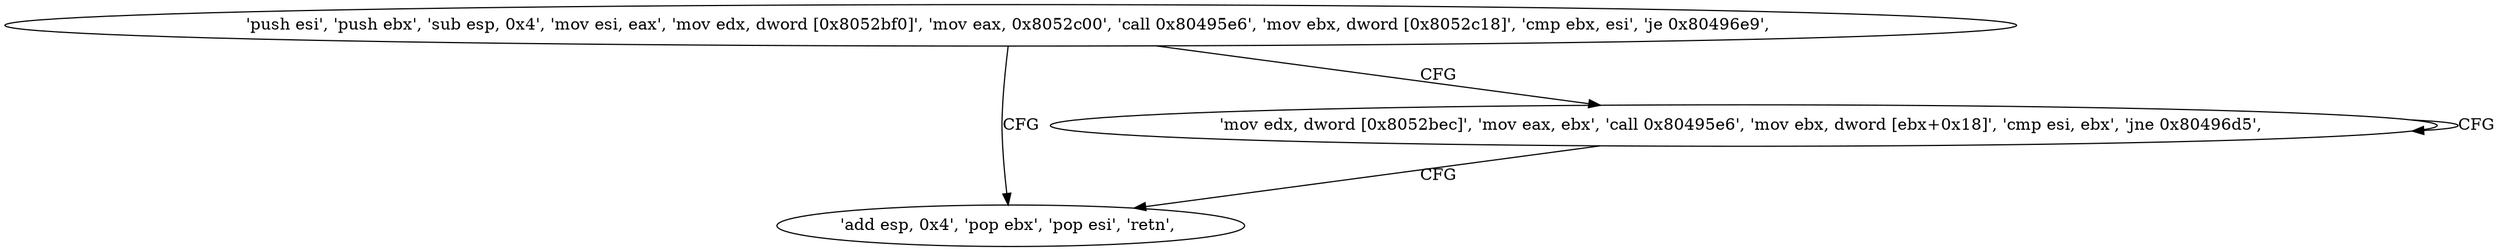 digraph "func" {
"134518452" [label = "'push esi', 'push ebx', 'sub esp, 0x4', 'mov esi, eax', 'mov edx, dword [0x8052bf0]', 'mov eax, 0x8052c00', 'call 0x80495e6', 'mov ebx, dword [0x8052c18]', 'cmp ebx, esi', 'je 0x80496e9', " ]
"134518505" [label = "'add esp, 0x4', 'pop ebx', 'pop esi', 'retn', " ]
"134518485" [label = "'mov edx, dword [0x8052bec]', 'mov eax, ebx', 'call 0x80495e6', 'mov ebx, dword [ebx+0x18]', 'cmp esi, ebx', 'jne 0x80496d5', " ]
"134518452" -> "134518505" [ label = "CFG" ]
"134518452" -> "134518485" [ label = "CFG" ]
"134518485" -> "134518485" [ label = "CFG" ]
"134518485" -> "134518505" [ label = "CFG" ]
}
